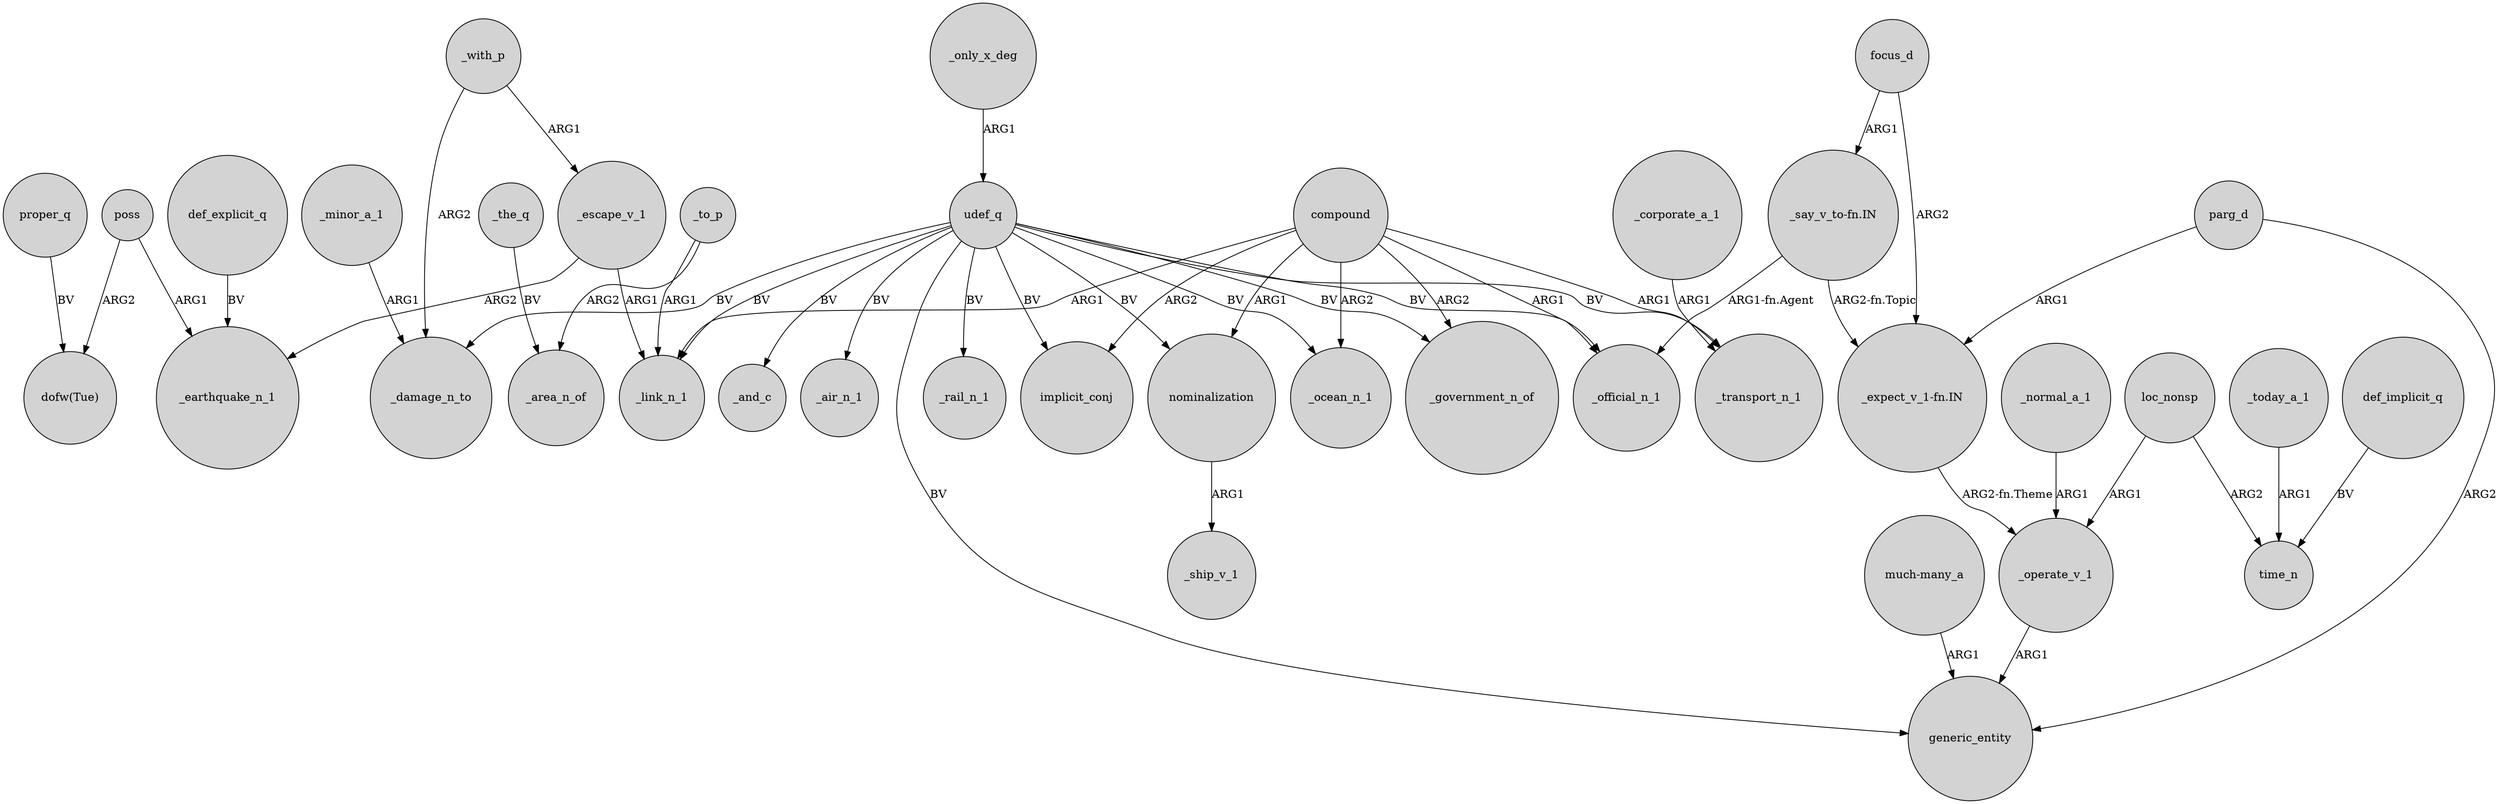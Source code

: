 digraph {
	node [shape=circle style=filled]
	_only_x_deg -> udef_q [label=ARG1]
	"_expect_v_1-fn.IN" -> _operate_v_1 [label="ARG2-fn.Theme"]
	udef_q -> _air_n_1 [label=BV]
	def_explicit_q -> _earthquake_n_1 [label=BV]
	compound -> implicit_conj [label=ARG2]
	_escape_v_1 -> _link_n_1 [label=ARG1]
	_operate_v_1 -> generic_entity [label=ARG1]
	udef_q -> generic_entity [label=BV]
	_today_a_1 -> time_n [label=ARG1]
	def_implicit_q -> time_n [label=BV]
	compound -> _link_n_1 [label=ARG1]
	focus_d -> "_expect_v_1-fn.IN" [label=ARG2]
	udef_q -> _transport_n_1 [label=BV]
	compound -> _government_n_of [label=ARG2]
	"much-many_a" -> generic_entity [label=ARG1]
	udef_q -> _government_n_of [label=BV]
	parg_d -> generic_entity [label=ARG2]
	poss -> _earthquake_n_1 [label=ARG1]
	"_say_v_to-fn.IN" -> _official_n_1 [label="ARG1-fn.Agent"]
	udef_q -> _ocean_n_1 [label=BV]
	udef_q -> _link_n_1 [label=BV]
	proper_q -> "dofw(Tue)" [label=BV]
	loc_nonsp -> _operate_v_1 [label=ARG1]
	udef_q -> implicit_conj [label=BV]
	_normal_a_1 -> _operate_v_1 [label=ARG1]
	loc_nonsp -> time_n [label=ARG2]
	udef_q -> _rail_n_1 [label=BV]
	_to_p -> _link_n_1 [label=ARG1]
	_corporate_a_1 -> _transport_n_1 [label=ARG1]
	poss -> "dofw(Tue)" [label=ARG2]
	udef_q -> _official_n_1 [label=BV]
	udef_q -> _damage_n_to [label=BV]
	_with_p -> _escape_v_1 [label=ARG1]
	parg_d -> "_expect_v_1-fn.IN" [label=ARG1]
	nominalization -> _ship_v_1 [label=ARG1]
	udef_q -> nominalization [label=BV]
	_the_q -> _area_n_of [label=BV]
	_to_p -> _area_n_of [label=ARG2]
	compound -> _ocean_n_1 [label=ARG2]
	compound -> _official_n_1 [label=ARG1]
	"_say_v_to-fn.IN" -> "_expect_v_1-fn.IN" [label="ARG2-fn.Topic"]
	_escape_v_1 -> _earthquake_n_1 [label=ARG2]
	_minor_a_1 -> _damage_n_to [label=ARG1]
	_with_p -> _damage_n_to [label=ARG2]
	udef_q -> _and_c [label=BV]
	compound -> nominalization [label=ARG1]
	focus_d -> "_say_v_to-fn.IN" [label=ARG1]
	compound -> _transport_n_1 [label=ARG1]
}
